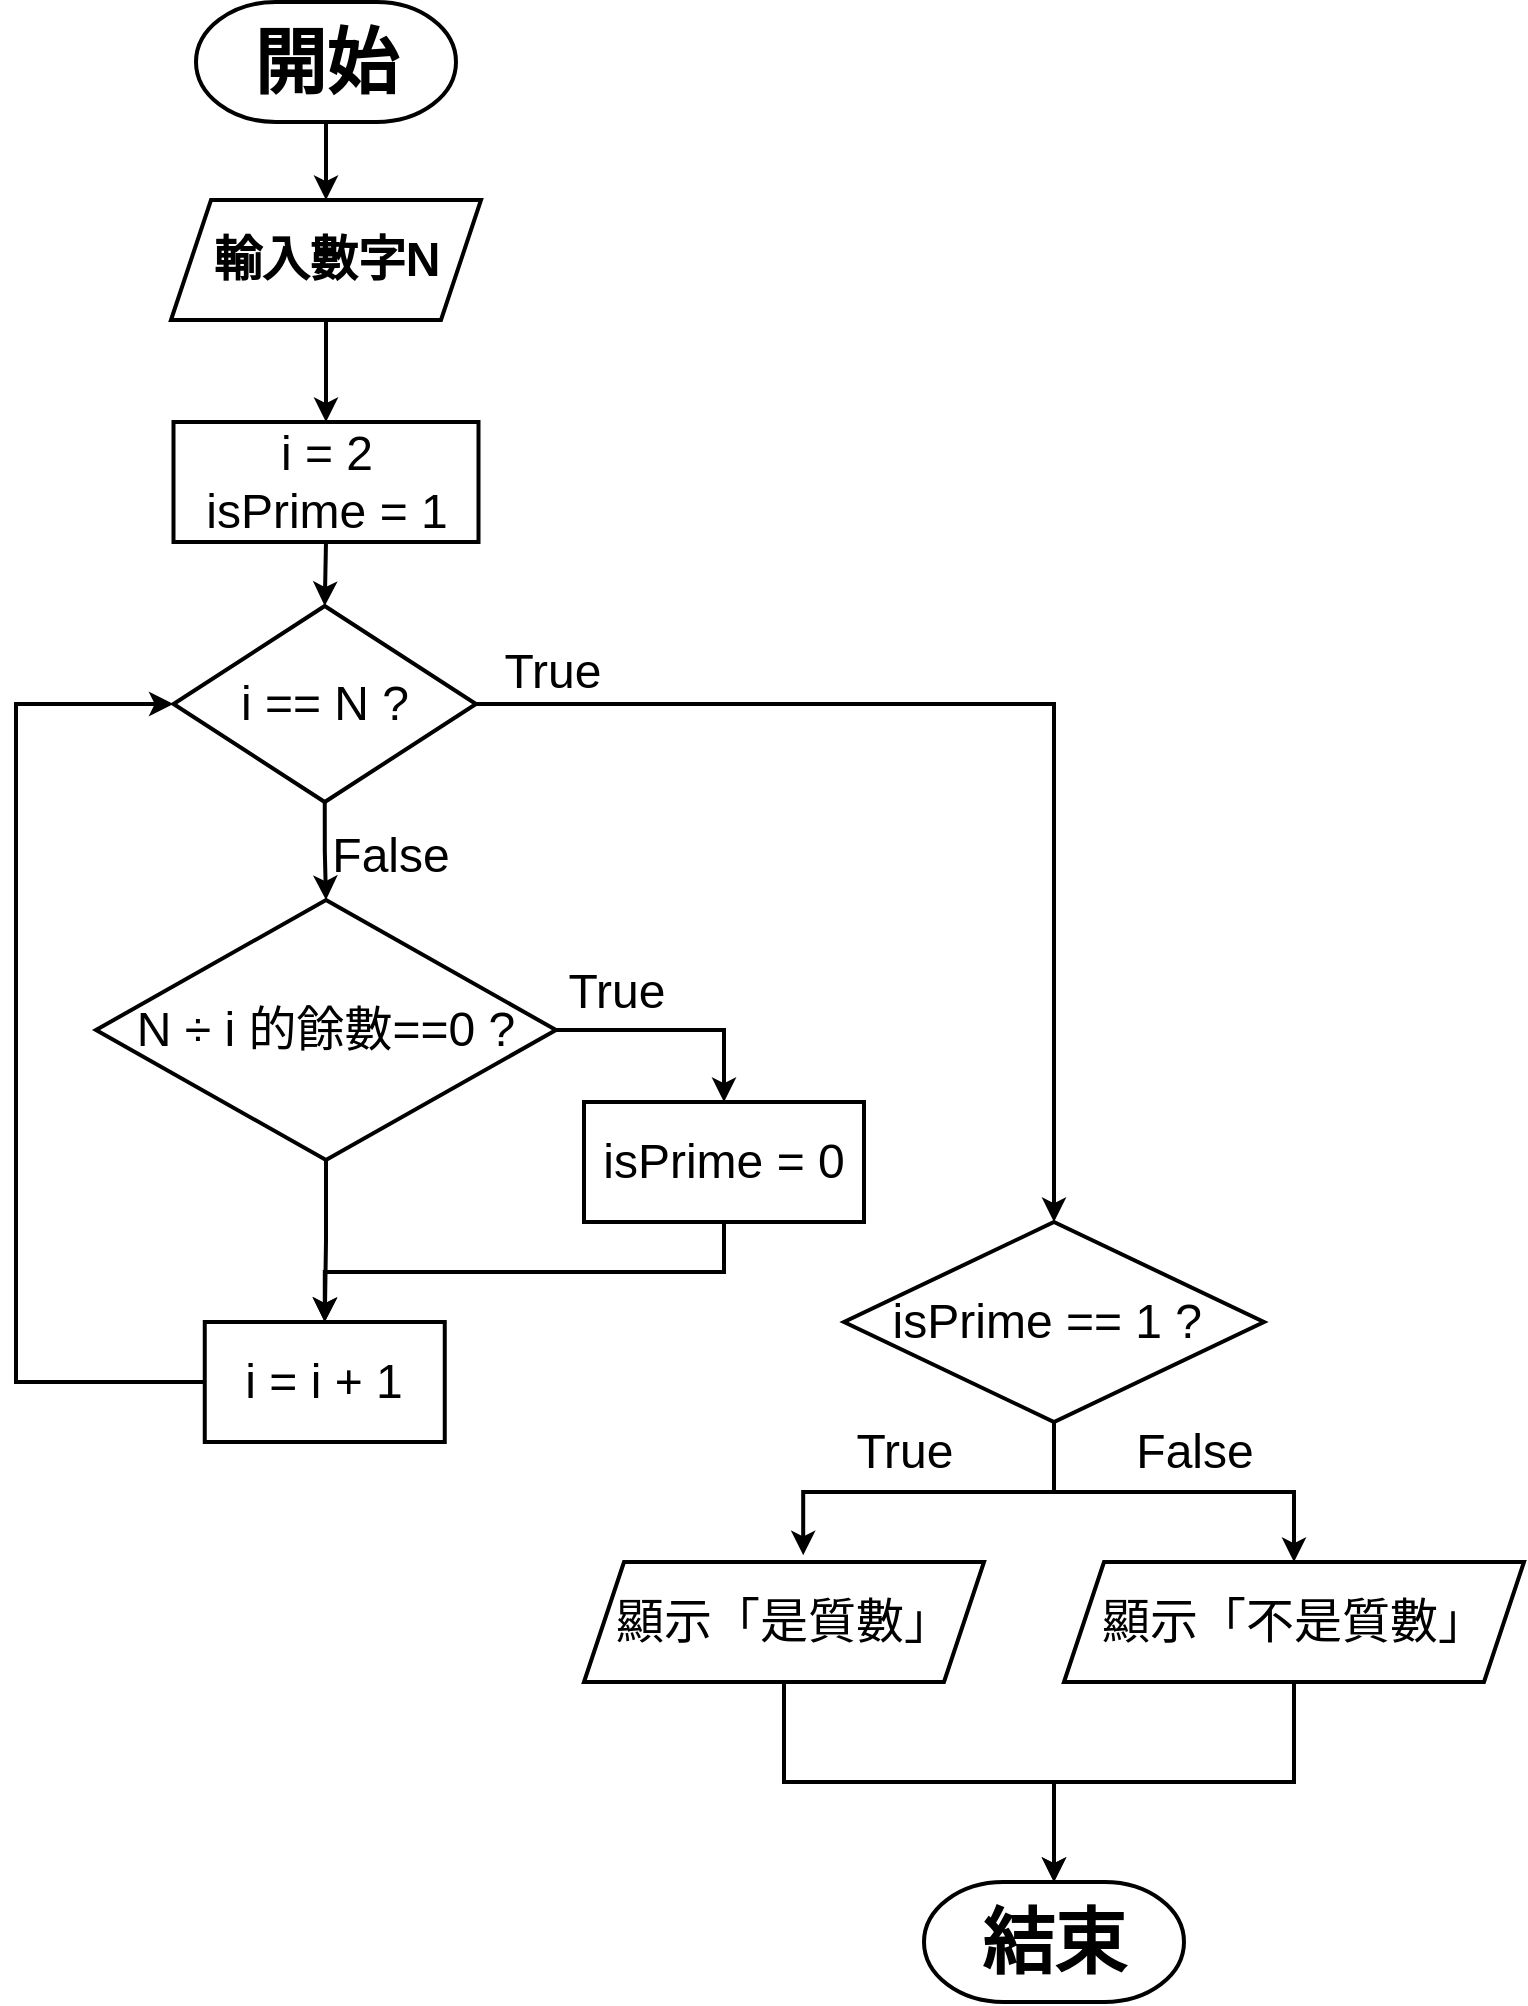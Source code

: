 <mxfile version="17.1.3" type="github">
  <diagram id="znugRSOsPm6SUrrJNAaR" name="第1頁">
    <mxGraphModel dx="1038" dy="578" grid="1" gridSize="10" guides="1" tooltips="1" connect="1" arrows="1" fold="1" page="1" pageScale="1" pageWidth="827" pageHeight="1169" math="0" shadow="0">
      <root>
        <mxCell id="0" />
        <mxCell id="1" parent="0" />
        <mxCell id="2RkAexV70TOFhIcBIplB-5" style="edgeStyle=orthogonalEdgeStyle;rounded=0;orthogonalLoop=1;jettySize=auto;html=1;exitX=0.5;exitY=1;exitDx=0;exitDy=0;exitPerimeter=0;entryX=0.5;entryY=0;entryDx=0;entryDy=0;fontSize=24;strokeWidth=2;" parent="1" source="qSCA1g0AOKRLqDWpdV8r-6" target="2RkAexV70TOFhIcBIplB-2" edge="1">
          <mxGeometry relative="1" as="geometry" />
        </mxCell>
        <mxCell id="qSCA1g0AOKRLqDWpdV8r-6" value="&lt;span style=&quot;font-family: , &amp;#34;blinkmacsystemfont&amp;#34; , &amp;#34;segoe ui variable&amp;#34; , &amp;#34;segoe ui&amp;#34; , , , &amp;#34;helvetica&amp;#34; , &amp;#34;arial&amp;#34; , sans-serif , &amp;#34;apple color emoji&amp;#34; , &amp;#34;segoe ui emoji&amp;#34; ; font-weight: 700&quot;&gt;開始&lt;/span&gt;" style="strokeWidth=2;html=1;shape=mxgraph.flowchart.terminator;whiteSpace=wrap;fontSize=36;" parent="1" vertex="1">
          <mxGeometry x="136" y="20" width="130" height="60" as="geometry" />
        </mxCell>
        <mxCell id="2RkAexV70TOFhIcBIplB-7" style="edgeStyle=orthogonalEdgeStyle;rounded=0;orthogonalLoop=1;jettySize=auto;html=1;exitX=0.5;exitY=1;exitDx=0;exitDy=0;entryX=0.5;entryY=0;entryDx=0;entryDy=0;fontSize=24;strokeWidth=2;" parent="1" source="2RkAexV70TOFhIcBIplB-2" target="2RkAexV70TOFhIcBIplB-3" edge="1">
          <mxGeometry relative="1" as="geometry" />
        </mxCell>
        <mxCell id="2RkAexV70TOFhIcBIplB-2" value="&lt;span style=&quot;font-weight: 700&quot;&gt;&lt;font style=&quot;font-size: 24px&quot;&gt;輸入數字N&lt;/font&gt;&lt;/span&gt;" style="shape=parallelogram;perimeter=parallelogramPerimeter;whiteSpace=wrap;html=1;fixedSize=1;strokeWidth=2;" parent="1" vertex="1">
          <mxGeometry x="123.5" y="119" width="155" height="60" as="geometry" />
        </mxCell>
        <mxCell id="2RkAexV70TOFhIcBIplB-15" style="edgeStyle=orthogonalEdgeStyle;rounded=0;orthogonalLoop=1;jettySize=auto;html=1;exitX=0.5;exitY=1;exitDx=0;exitDy=0;entryX=0.5;entryY=0;entryDx=0;entryDy=0;fontSize=24;strokeWidth=2;" parent="1" source="2RkAexV70TOFhIcBIplB-3" target="2RkAexV70TOFhIcBIplB-14" edge="1">
          <mxGeometry relative="1" as="geometry" />
        </mxCell>
        <mxCell id="2RkAexV70TOFhIcBIplB-3" value="i = 2&lt;br&gt;isPrime = 1" style="rounded=0;whiteSpace=wrap;html=1;fontSize=24;strokeWidth=2;" parent="1" vertex="1">
          <mxGeometry x="124.75" y="230" width="152.5" height="60" as="geometry" />
        </mxCell>
        <mxCell id="2RkAexV70TOFhIcBIplB-17" style="edgeStyle=orthogonalEdgeStyle;rounded=0;orthogonalLoop=1;jettySize=auto;html=1;exitX=0.5;exitY=1;exitDx=0;exitDy=0;entryX=0.5;entryY=0;entryDx=0;entryDy=0;fontSize=24;strokeWidth=2;" parent="1" source="2RkAexV70TOFhIcBIplB-14" target="2RkAexV70TOFhIcBIplB-16" edge="1">
          <mxGeometry relative="1" as="geometry" />
        </mxCell>
        <mxCell id="2RkAexV70TOFhIcBIplB-29" style="edgeStyle=orthogonalEdgeStyle;rounded=0;orthogonalLoop=1;jettySize=auto;html=1;exitX=1;exitY=0.5;exitDx=0;exitDy=0;entryX=0.5;entryY=0;entryDx=0;entryDy=0;fontSize=24;strokeWidth=2;" parent="1" source="2RkAexV70TOFhIcBIplB-14" target="2RkAexV70TOFhIcBIplB-23" edge="1">
          <mxGeometry relative="1" as="geometry" />
        </mxCell>
        <mxCell id="2RkAexV70TOFhIcBIplB-14" value="i == N ?" style="rhombus;whiteSpace=wrap;html=1;fontSize=24;strokeWidth=2;" parent="1" vertex="1">
          <mxGeometry x="124.75" y="322" width="151.25" height="98" as="geometry" />
        </mxCell>
        <mxCell id="2RkAexV70TOFhIcBIplB-20" style="edgeStyle=orthogonalEdgeStyle;rounded=0;orthogonalLoop=1;jettySize=auto;html=1;exitX=0.5;exitY=1;exitDx=0;exitDy=0;entryX=0.5;entryY=0;entryDx=0;entryDy=0;fontSize=24;strokeWidth=2;" parent="1" source="2RkAexV70TOFhIcBIplB-16" target="2RkAexV70TOFhIcBIplB-19" edge="1">
          <mxGeometry relative="1" as="geometry" />
        </mxCell>
        <mxCell id="2RkAexV70TOFhIcBIplB-25" style="edgeStyle=orthogonalEdgeStyle;rounded=0;orthogonalLoop=1;jettySize=auto;html=1;exitX=1;exitY=0.5;exitDx=0;exitDy=0;entryX=0.5;entryY=0;entryDx=0;entryDy=0;fontSize=24;strokeWidth=2;" parent="1" source="2RkAexV70TOFhIcBIplB-16" target="2RkAexV70TOFhIcBIplB-24" edge="1">
          <mxGeometry relative="1" as="geometry" />
        </mxCell>
        <mxCell id="2RkAexV70TOFhIcBIplB-16" value="N ÷ i 的餘數==0 ?" style="rhombus;whiteSpace=wrap;html=1;fontSize=24;strokeWidth=2;" parent="1" vertex="1">
          <mxGeometry x="86" y="469" width="230" height="130" as="geometry" />
        </mxCell>
        <mxCell id="2RkAexV70TOFhIcBIplB-18" value="False" style="text;html=1;resizable=0;autosize=1;align=center;verticalAlign=middle;points=[];fillColor=none;strokeColor=none;rounded=0;fontSize=24;strokeWidth=2;" parent="1" vertex="1">
          <mxGeometry x="198" y="432" width="70" height="30" as="geometry" />
        </mxCell>
        <mxCell id="2RkAexV70TOFhIcBIplB-21" style="edgeStyle=orthogonalEdgeStyle;rounded=0;orthogonalLoop=1;jettySize=auto;html=1;exitX=0;exitY=0.5;exitDx=0;exitDy=0;entryX=0;entryY=0.5;entryDx=0;entryDy=0;fontSize=24;strokeWidth=2;" parent="1" source="2RkAexV70TOFhIcBIplB-19" target="2RkAexV70TOFhIcBIplB-14" edge="1">
          <mxGeometry relative="1" as="geometry">
            <Array as="points">
              <mxPoint x="46" y="710" />
              <mxPoint x="46" y="371" />
            </Array>
          </mxGeometry>
        </mxCell>
        <mxCell id="2RkAexV70TOFhIcBIplB-19" value="i = i + 1" style="rounded=0;whiteSpace=wrap;html=1;fontSize=24;strokeWidth=2;" parent="1" vertex="1">
          <mxGeometry x="140.38" y="680" width="120" height="60" as="geometry" />
        </mxCell>
        <mxCell id="2RkAexV70TOFhIcBIplB-34" style="edgeStyle=orthogonalEdgeStyle;rounded=0;orthogonalLoop=1;jettySize=auto;html=1;exitX=0.5;exitY=1;exitDx=0;exitDy=0;entryX=0.548;entryY=-0.057;entryDx=0;entryDy=0;entryPerimeter=0;fontSize=24;strokeWidth=2;" parent="1" source="2RkAexV70TOFhIcBIplB-23" target="2RkAexV70TOFhIcBIplB-27" edge="1">
          <mxGeometry relative="1" as="geometry" />
        </mxCell>
        <mxCell id="2RkAexV70TOFhIcBIplB-35" style="edgeStyle=orthogonalEdgeStyle;rounded=0;orthogonalLoop=1;jettySize=auto;html=1;exitX=0.5;exitY=1;exitDx=0;exitDy=0;entryX=0.5;entryY=0;entryDx=0;entryDy=0;fontSize=24;strokeWidth=2;" parent="1" source="2RkAexV70TOFhIcBIplB-23" target="2RkAexV70TOFhIcBIplB-28" edge="1">
          <mxGeometry relative="1" as="geometry" />
        </mxCell>
        <mxCell id="2RkAexV70TOFhIcBIplB-23" value="isPrime == 1 ?&amp;nbsp;" style="rhombus;whiteSpace=wrap;html=1;fontSize=24;strokeWidth=2;" parent="1" vertex="1">
          <mxGeometry x="460" y="630" width="210" height="100" as="geometry" />
        </mxCell>
        <mxCell id="zZn1BfwqHttDdzBE42qk-1" style="edgeStyle=orthogonalEdgeStyle;rounded=0;orthogonalLoop=1;jettySize=auto;html=1;exitX=0.5;exitY=1;exitDx=0;exitDy=0;entryX=0.5;entryY=0;entryDx=0;entryDy=0;strokeWidth=2;" parent="1" source="2RkAexV70TOFhIcBIplB-24" target="2RkAexV70TOFhIcBIplB-19" edge="1">
          <mxGeometry relative="1" as="geometry" />
        </mxCell>
        <mxCell id="2RkAexV70TOFhIcBIplB-24" value="isPrime = 0" style="rounded=0;whiteSpace=wrap;html=1;fontSize=24;strokeWidth=2;" parent="1" vertex="1">
          <mxGeometry x="330" y="570" width="140" height="60" as="geometry" />
        </mxCell>
        <mxCell id="2RkAexV70TOFhIcBIplB-39" style="edgeStyle=orthogonalEdgeStyle;rounded=0;orthogonalLoop=1;jettySize=auto;html=1;exitX=0.5;exitY=1;exitDx=0;exitDy=0;entryX=0.5;entryY=0;entryDx=0;entryDy=0;entryPerimeter=0;fontSize=24;strokeWidth=2;" parent="1" source="2RkAexV70TOFhIcBIplB-27" target="2RkAexV70TOFhIcBIplB-38" edge="1">
          <mxGeometry relative="1" as="geometry" />
        </mxCell>
        <mxCell id="2RkAexV70TOFhIcBIplB-27" value="顯示「是質數」" style="shape=parallelogram;perimeter=parallelogramPerimeter;whiteSpace=wrap;html=1;fixedSize=1;fontSize=24;strokeWidth=2;" parent="1" vertex="1">
          <mxGeometry x="330" y="800" width="200" height="60" as="geometry" />
        </mxCell>
        <mxCell id="2RkAexV70TOFhIcBIplB-40" style="edgeStyle=orthogonalEdgeStyle;rounded=0;orthogonalLoop=1;jettySize=auto;html=1;exitX=0.5;exitY=1;exitDx=0;exitDy=0;entryX=0.5;entryY=0;entryDx=0;entryDy=0;entryPerimeter=0;fontSize=24;strokeWidth=2;" parent="1" source="2RkAexV70TOFhIcBIplB-28" target="2RkAexV70TOFhIcBIplB-38" edge="1">
          <mxGeometry relative="1" as="geometry" />
        </mxCell>
        <mxCell id="2RkAexV70TOFhIcBIplB-28" value="顯示「不是質數」" style="shape=parallelogram;perimeter=parallelogramPerimeter;whiteSpace=wrap;html=1;fixedSize=1;fontSize=24;strokeWidth=2;" parent="1" vertex="1">
          <mxGeometry x="570" y="800" width="230" height="60" as="geometry" />
        </mxCell>
        <mxCell id="2RkAexV70TOFhIcBIplB-30" value="True" style="text;html=1;resizable=0;autosize=1;align=center;verticalAlign=middle;points=[];fillColor=none;strokeColor=none;rounded=0;fontSize=24;strokeWidth=2;" parent="1" vertex="1">
          <mxGeometry x="283.5" y="340" width="60" height="30" as="geometry" />
        </mxCell>
        <mxCell id="2RkAexV70TOFhIcBIplB-31" value="True" style="text;html=1;resizable=0;autosize=1;align=center;verticalAlign=middle;points=[];fillColor=none;strokeColor=none;rounded=0;fontSize=24;strokeWidth=2;" parent="1" vertex="1">
          <mxGeometry x="316" y="500" width="60" height="30" as="geometry" />
        </mxCell>
        <mxCell id="2RkAexV70TOFhIcBIplB-36" value="True" style="text;html=1;resizable=0;autosize=1;align=center;verticalAlign=middle;points=[];fillColor=none;strokeColor=none;rounded=0;fontSize=24;strokeWidth=2;" parent="1" vertex="1">
          <mxGeometry x="460" y="730" width="60" height="30" as="geometry" />
        </mxCell>
        <mxCell id="2RkAexV70TOFhIcBIplB-37" value="False" style="text;html=1;resizable=0;autosize=1;align=center;verticalAlign=middle;points=[];fillColor=none;strokeColor=none;rounded=0;fontSize=24;strokeWidth=2;" parent="1" vertex="1">
          <mxGeometry x="600" y="730" width="70" height="30" as="geometry" />
        </mxCell>
        <mxCell id="2RkAexV70TOFhIcBIplB-38" value="&lt;span style=&quot;font-family: , &amp;#34;blinkmacsystemfont&amp;#34; , &amp;#34;segoe ui variable&amp;#34; , &amp;#34;segoe ui&amp;#34; , , , &amp;#34;helvetica&amp;#34; , &amp;#34;arial&amp;#34; , sans-serif , &amp;#34;apple color emoji&amp;#34; , &amp;#34;segoe ui emoji&amp;#34; ; font-weight: 700&quot;&gt;結束&lt;/span&gt;" style="strokeWidth=2;html=1;shape=mxgraph.flowchart.terminator;whiteSpace=wrap;fontSize=36;" parent="1" vertex="1">
          <mxGeometry x="500" y="960" width="130" height="60" as="geometry" />
        </mxCell>
      </root>
    </mxGraphModel>
  </diagram>
</mxfile>
